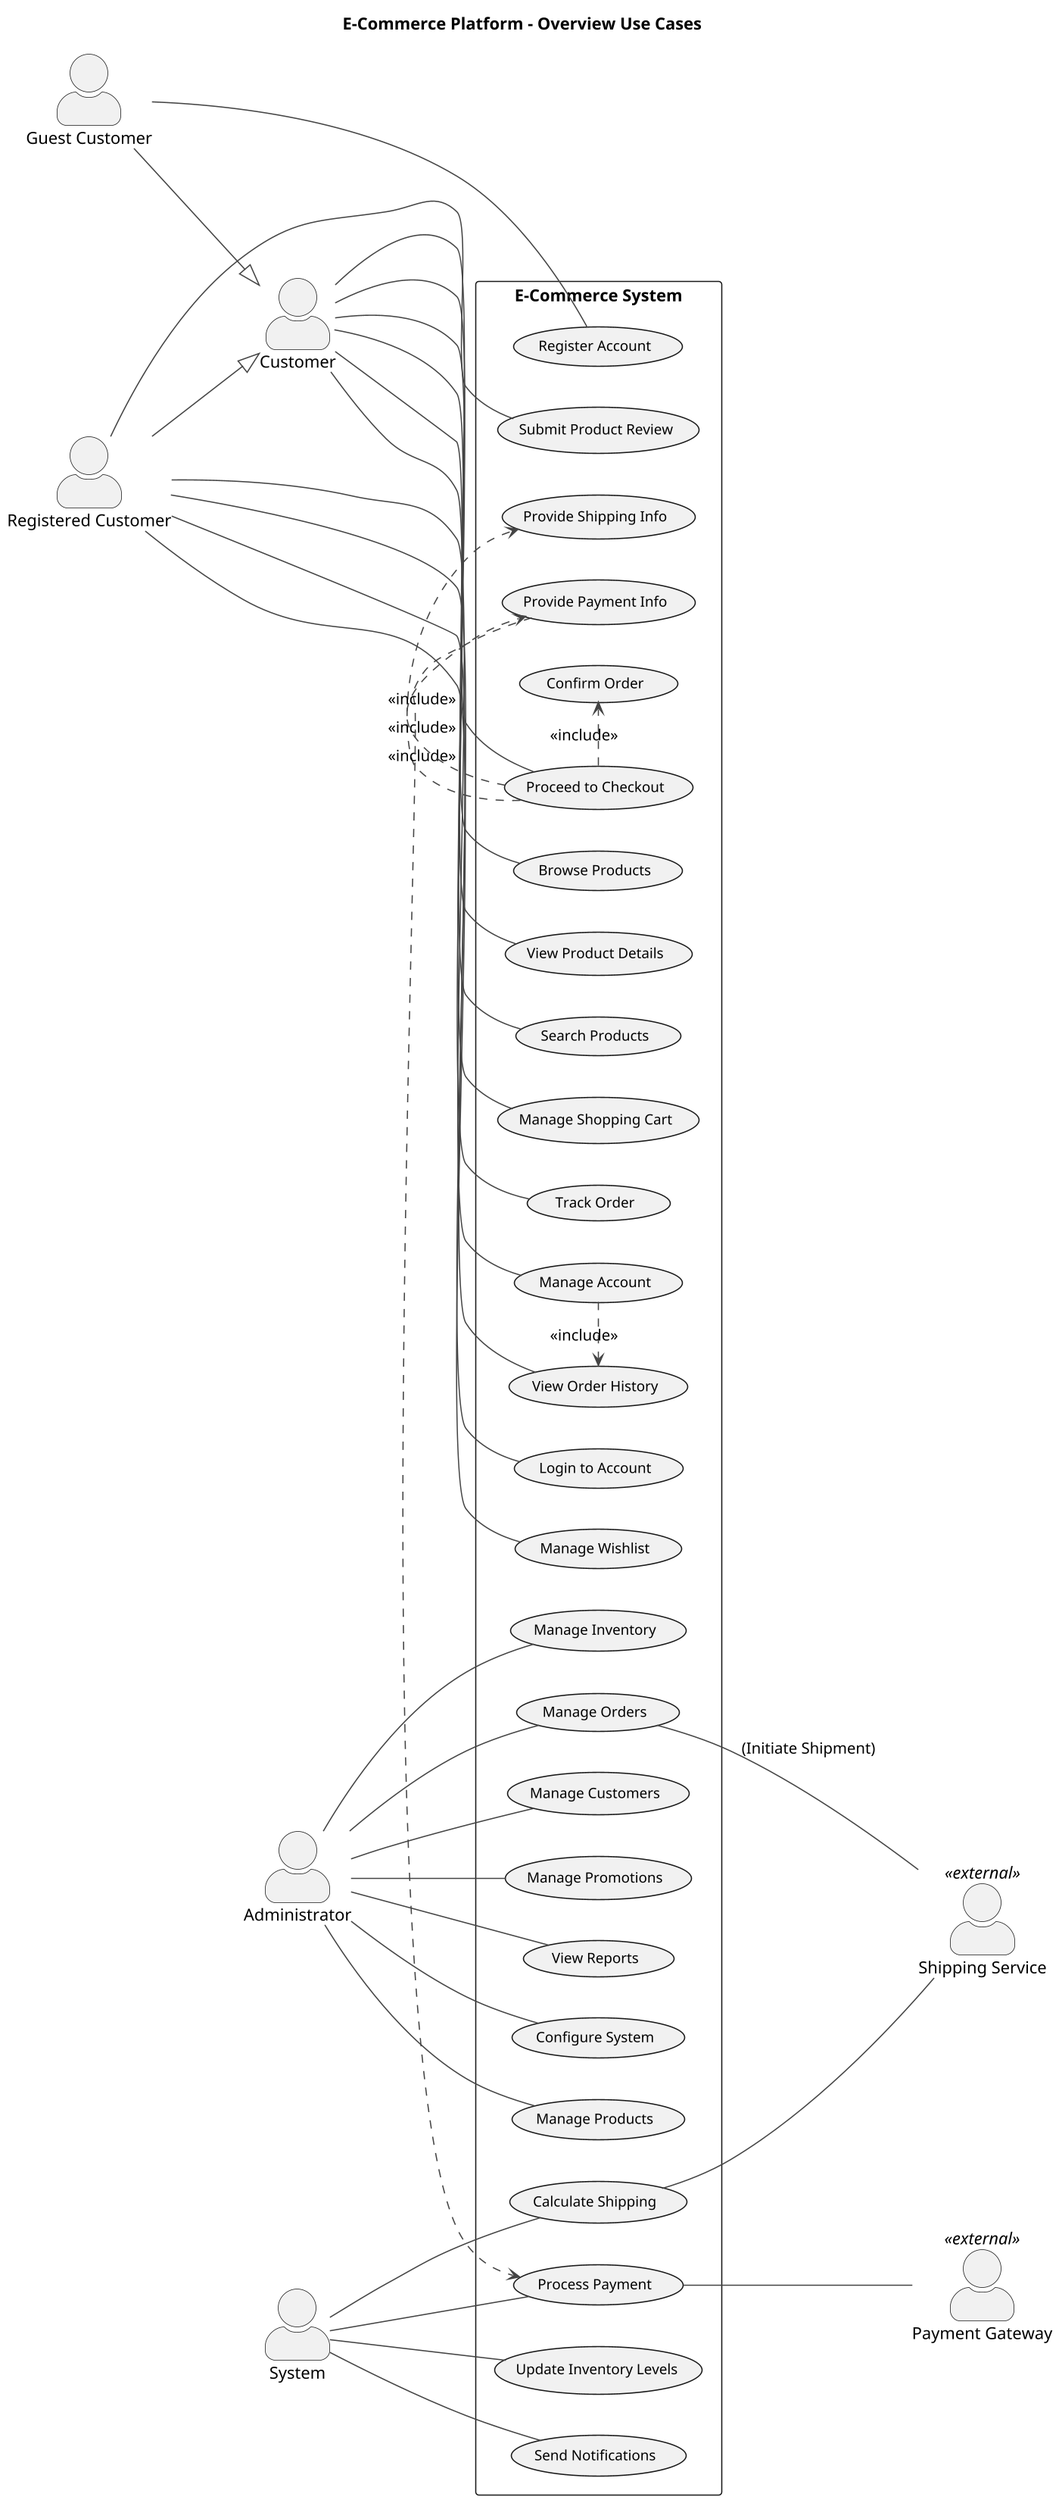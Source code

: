 @startuml ecommerce-overview-use-case
' Fix for clipping issues with comprehensive diagrams
skinparam Rankdir top-to-bottom
' Using lower DPI will help prevent clipping
skinparam dpi 150
' Set page dimensions explicitly
skinparam pageMargin 10
skinparam pageExternalColor white
' Use a scale factor that prevents clipping but keeps detail
scale max 2000 width

' Basic styling
skinparam ActorStyle awesome
skinparam ArrowColor #444444
skinparam shadowing false
skinparam defaultTextAlignment center
skinparam Handwritten false
skinparam UsecaseBorderThickness 1
skinparam UsecaseFontSize 12
skinparam ActorFontSize 14

title E-Commerce Platform - Overview Use Cases

left to right direction

actor "Customer" as Cust
actor "Guest Customer" as GuestCust
actor "Registered Customer" as RegCust
actor "Administrator" as Admin
actor "System"
actor "Payment Gateway" as PayGW <<external>>
actor "Shipping Service" as ShipSvc <<external>>

GuestCust --|> Cust
RegCust --|> Cust

rectangle "E-Commerce System" {
  ' Customer Use Cases (General)
  usecase "Browse Products" as UC_Browse
  usecase "View Product Details" as UC_ViewDetails
  usecase "Search Products" as UC_Search
  usecase "Manage Shopping Cart" as UC_ManageCart
  usecase "Proceed to Checkout" as UC_Checkout

  ' Guest Customer Specific
  usecase "Register Account" as UC_Register

  ' Registered Customer Specific
  usecase "Login to Account" as UC_Login
  usecase "Manage Account" as UC_ManageAccount
  usecase "View Order History" as UC_OrderHistory
  usecase "Manage Wishlist" as UC_ManageWishlist
  usecase "Submit Product Review" as UC_SubmitReview
  usecase "Track Order" as UC_TrackOrderGuestOrReg

  ' Checkout Sub-Use Cases
  usecase "Provide Shipping Info" as UC_ShipInfo
  usecase "Provide Payment Info" as UC_PayInfo
  usecase "Confirm Order" as UC_ConfirmOrder

  ' Administrator Use Cases
  usecase "Manage Products" as UC_ManageProducts
  usecase "Manage Inventory" as UC_ManageInventory
  usecase "Manage Orders" as UC_ManageOrders
  usecase "Manage Customers" as UC_ManageCustomers
  usecase "Manage Promotions" as UC_ManagePromos
  usecase "View Reports" as UC_ViewReports
  usecase "Configure System" as UC_ConfigSystem

  ' System Use Cases / Interactions
  usecase "Process Payment" as UC_ProcessPayment
  usecase "Update Inventory Levels" as UC_UpdateInventory
  usecase "Send Notifications" as UC_SendNotifs
  usecase "Calculate Shipping" as UC_CalcShip

  ' --- Actor to Use Case Relationships ---
  Cust -- UC_Browse
  Cust -- UC_ViewDetails
  Cust -- UC_Search
  Cust -- UC_ManageCart
  Cust -- UC_Checkout
  Cust -- UC_TrackOrderGuestOrReg

  GuestCust -- UC_Register

  RegCust -- UC_Login
  RegCust -- UC_ManageAccount
  RegCust -- UC_OrderHistory
  RegCust -- UC_ManageWishlist
  RegCust -- UC_SubmitReview

  Admin -- UC_ManageProducts
  Admin -- UC_ManageInventory
  Admin -- UC_ManageOrders
  Admin -- UC_ManageCustomers
  Admin -- UC_ManagePromos
  Admin -- UC_ViewReports
  Admin -- UC_ConfigSystem

  ' --- Include/Extend Relationships ---
  UC_Checkout .> UC_ShipInfo : <<include>>
  UC_Checkout .> UC_PayInfo : <<include>>
  UC_Checkout .> UC_ConfirmOrder : <<include>>
  UC_PayInfo .> UC_ProcessPayment : <<include>>
  
  UC_ManageAccount .> UC_OrderHistory : <<include>>

  ' --- System Interactions ---
  System -- UC_UpdateInventory
  System -- UC_SendNotifs
  System -- UC_ProcessPayment
  System -- UC_CalcShip

  UC_ProcessPayment -- PayGW
  UC_CalcShip -- ShipSvc
  UC_ManageOrders -- ShipSvc : (Initiate Shipment)
}

@enduml
